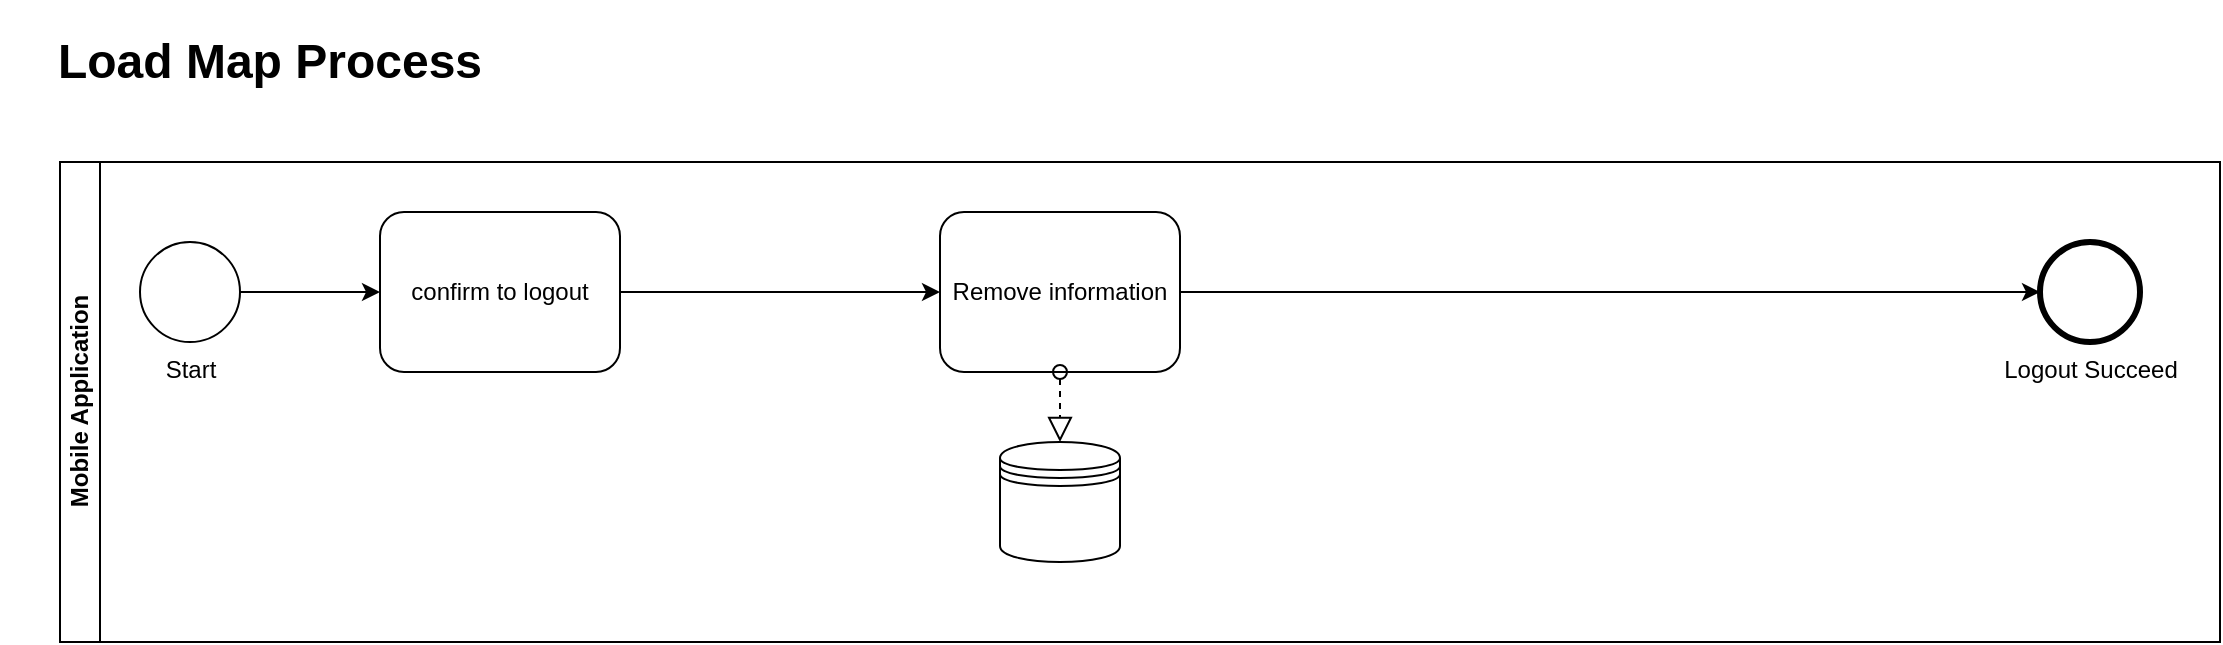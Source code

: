 <mxfile version="14.4.6" type="device"><diagram id="FA8EBOgpIxTNjBUX_0sG" name="Page-1"><mxGraphModel dx="1298" dy="712" grid="1" gridSize="10" guides="1" tooltips="1" connect="1" arrows="1" fold="1" page="1" pageScale="1" pageWidth="1169" pageHeight="827" math="0" shadow="0"><root><mxCell id="0"/><mxCell id="1" parent="0"/><mxCell id="tgdSCxAybergP1jxZgmq-1" value="Mobile Application" style="swimlane;html=1;horizontal=0;startSize=20;" vertex="1" parent="1"><mxGeometry x="40" y="80" width="1080" height="240" as="geometry"/></mxCell><mxCell id="tgdSCxAybergP1jxZgmq-2" style="edgeStyle=orthogonalEdgeStyle;rounded=0;orthogonalLoop=1;jettySize=auto;html=1;exitX=1;exitY=0.5;exitDx=0;exitDy=0;entryX=0;entryY=0.5;entryDx=0;entryDy=0;" edge="1" parent="tgdSCxAybergP1jxZgmq-1" source="tgdSCxAybergP1jxZgmq-3" target="tgdSCxAybergP1jxZgmq-9"><mxGeometry relative="1" as="geometry"/></mxCell><mxCell id="tgdSCxAybergP1jxZgmq-3" value="Start" style="shape=mxgraph.bpmn.shape;html=1;verticalLabelPosition=bottom;labelBackgroundColor=#ffffff;verticalAlign=top;align=center;perimeter=ellipsePerimeter;outlineConnect=0;outline=standard;symbol=general;" vertex="1" parent="tgdSCxAybergP1jxZgmq-1"><mxGeometry x="40" y="40" width="50" height="50" as="geometry"/></mxCell><mxCell id="tgdSCxAybergP1jxZgmq-4" value="Logout Succeed" style="shape=mxgraph.bpmn.shape;html=1;verticalLabelPosition=bottom;labelBackgroundColor=#ffffff;verticalAlign=top;align=center;perimeter=ellipsePerimeter;outlineConnect=0;outline=end;symbol=general;" vertex="1" parent="tgdSCxAybergP1jxZgmq-1"><mxGeometry x="990" y="40" width="50" height="50" as="geometry"/></mxCell><mxCell id="tgdSCxAybergP1jxZgmq-5" style="edgeStyle=orthogonalEdgeStyle;rounded=0;orthogonalLoop=1;jettySize=auto;html=1;exitX=1;exitY=0.5;exitDx=0;exitDy=0;entryX=0;entryY=0.5;entryDx=0;entryDy=0;" edge="1" parent="tgdSCxAybergP1jxZgmq-1" source="tgdSCxAybergP1jxZgmq-6" target="tgdSCxAybergP1jxZgmq-4"><mxGeometry relative="1" as="geometry"/></mxCell><mxCell id="tgdSCxAybergP1jxZgmq-6" value="Remove information" style="shape=ext;rounded=1;html=1;whiteSpace=wrap;" vertex="1" parent="tgdSCxAybergP1jxZgmq-1"><mxGeometry x="440" y="25" width="120" height="80" as="geometry"/></mxCell><mxCell id="tgdSCxAybergP1jxZgmq-7" value="" style="shape=datastore;whiteSpace=wrap;html=1;" vertex="1" parent="tgdSCxAybergP1jxZgmq-1"><mxGeometry x="470" y="140" width="60" height="60" as="geometry"/></mxCell><mxCell id="tgdSCxAybergP1jxZgmq-8" style="edgeStyle=orthogonalEdgeStyle;rounded=0;orthogonalLoop=1;jettySize=auto;html=1;exitX=1;exitY=0.5;exitDx=0;exitDy=0;entryX=0;entryY=0.5;entryDx=0;entryDy=0;" edge="1" parent="tgdSCxAybergP1jxZgmq-1" source="tgdSCxAybergP1jxZgmq-9" target="tgdSCxAybergP1jxZgmq-6"><mxGeometry relative="1" as="geometry"><mxPoint x="320" y="65" as="targetPoint"/></mxGeometry></mxCell><mxCell id="tgdSCxAybergP1jxZgmq-9" value="confirm to logout" style="shape=ext;rounded=1;html=1;whiteSpace=wrap;" vertex="1" parent="tgdSCxAybergP1jxZgmq-1"><mxGeometry x="160" y="25" width="120" height="80" as="geometry"/></mxCell><mxCell id="tgdSCxAybergP1jxZgmq-10" value="" style="startArrow=oval;startFill=0;startSize=7;endArrow=block;endFill=0;endSize=10;dashed=1;html=1;exitX=0.5;exitY=1;exitDx=0;exitDy=0;entryX=0.5;entryY=0;entryDx=0;entryDy=0;" edge="1" parent="tgdSCxAybergP1jxZgmq-1" source="tgdSCxAybergP1jxZgmq-6" target="tgdSCxAybergP1jxZgmq-7"><mxGeometry width="100" relative="1" as="geometry"><mxPoint x="350" y="180" as="sourcePoint"/><mxPoint x="450" y="180" as="targetPoint"/></mxGeometry></mxCell><mxCell id="tgdSCxAybergP1jxZgmq-11" value="&lt;h1&gt;Load Map Process&lt;/h1&gt;" style="text;html=1;strokeColor=none;fillColor=none;align=center;verticalAlign=middle;whiteSpace=wrap;rounded=0;" vertex="1" parent="1"><mxGeometry x="10" y="10" width="270" height="40" as="geometry"/></mxCell></root></mxGraphModel></diagram></mxfile>